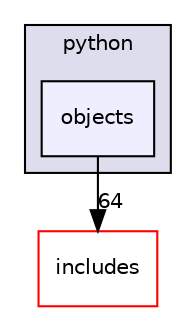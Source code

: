 digraph "/home/ubuntu/projects/pin-2.14/source/tools/Triton/src/libtriton/bindings/python/objects" {
  compound=true
  node [ fontsize="10", fontname="Helvetica"];
  edge [ labelfontsize="10", labelfontname="Helvetica"];
  subgraph clusterdir_cd620cc27d99cd5acee30f3194b95f5b {
    graph [ bgcolor="#ddddee", pencolor="black", label="python" fontname="Helvetica", fontsize="10", URL="dir_cd620cc27d99cd5acee30f3194b95f5b.html"]
  dir_a836b05c41877907e0263a7c0401517f [shape=box, label="objects", style="filled", fillcolor="#eeeeff", pencolor="black", URL="dir_a836b05c41877907e0263a7c0401517f.html"];
  }
  dir_0a436fc82d73b0b9b664d07557632391 [shape=box label="includes" fillcolor="white" style="filled" color="red" URL="dir_0a436fc82d73b0b9b664d07557632391.html"];
  dir_a836b05c41877907e0263a7c0401517f->dir_0a436fc82d73b0b9b664d07557632391 [headlabel="64", labeldistance=1.5 headhref="dir_000017_000024.html"];
}
